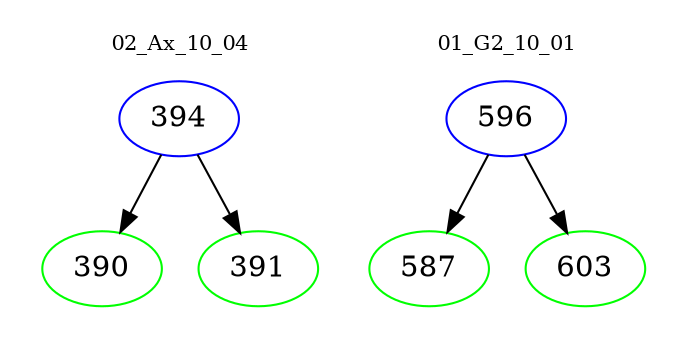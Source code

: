 digraph{
subgraph cluster_0 {
color = white
label = "02_Ax_10_04";
fontsize=10;
T0_394 [label="394", color="blue"]
T0_394 -> T0_390 [color="black"]
T0_390 [label="390", color="green"]
T0_394 -> T0_391 [color="black"]
T0_391 [label="391", color="green"]
}
subgraph cluster_1 {
color = white
label = "01_G2_10_01";
fontsize=10;
T1_596 [label="596", color="blue"]
T1_596 -> T1_587 [color="black"]
T1_587 [label="587", color="green"]
T1_596 -> T1_603 [color="black"]
T1_603 [label="603", color="green"]
}
}
